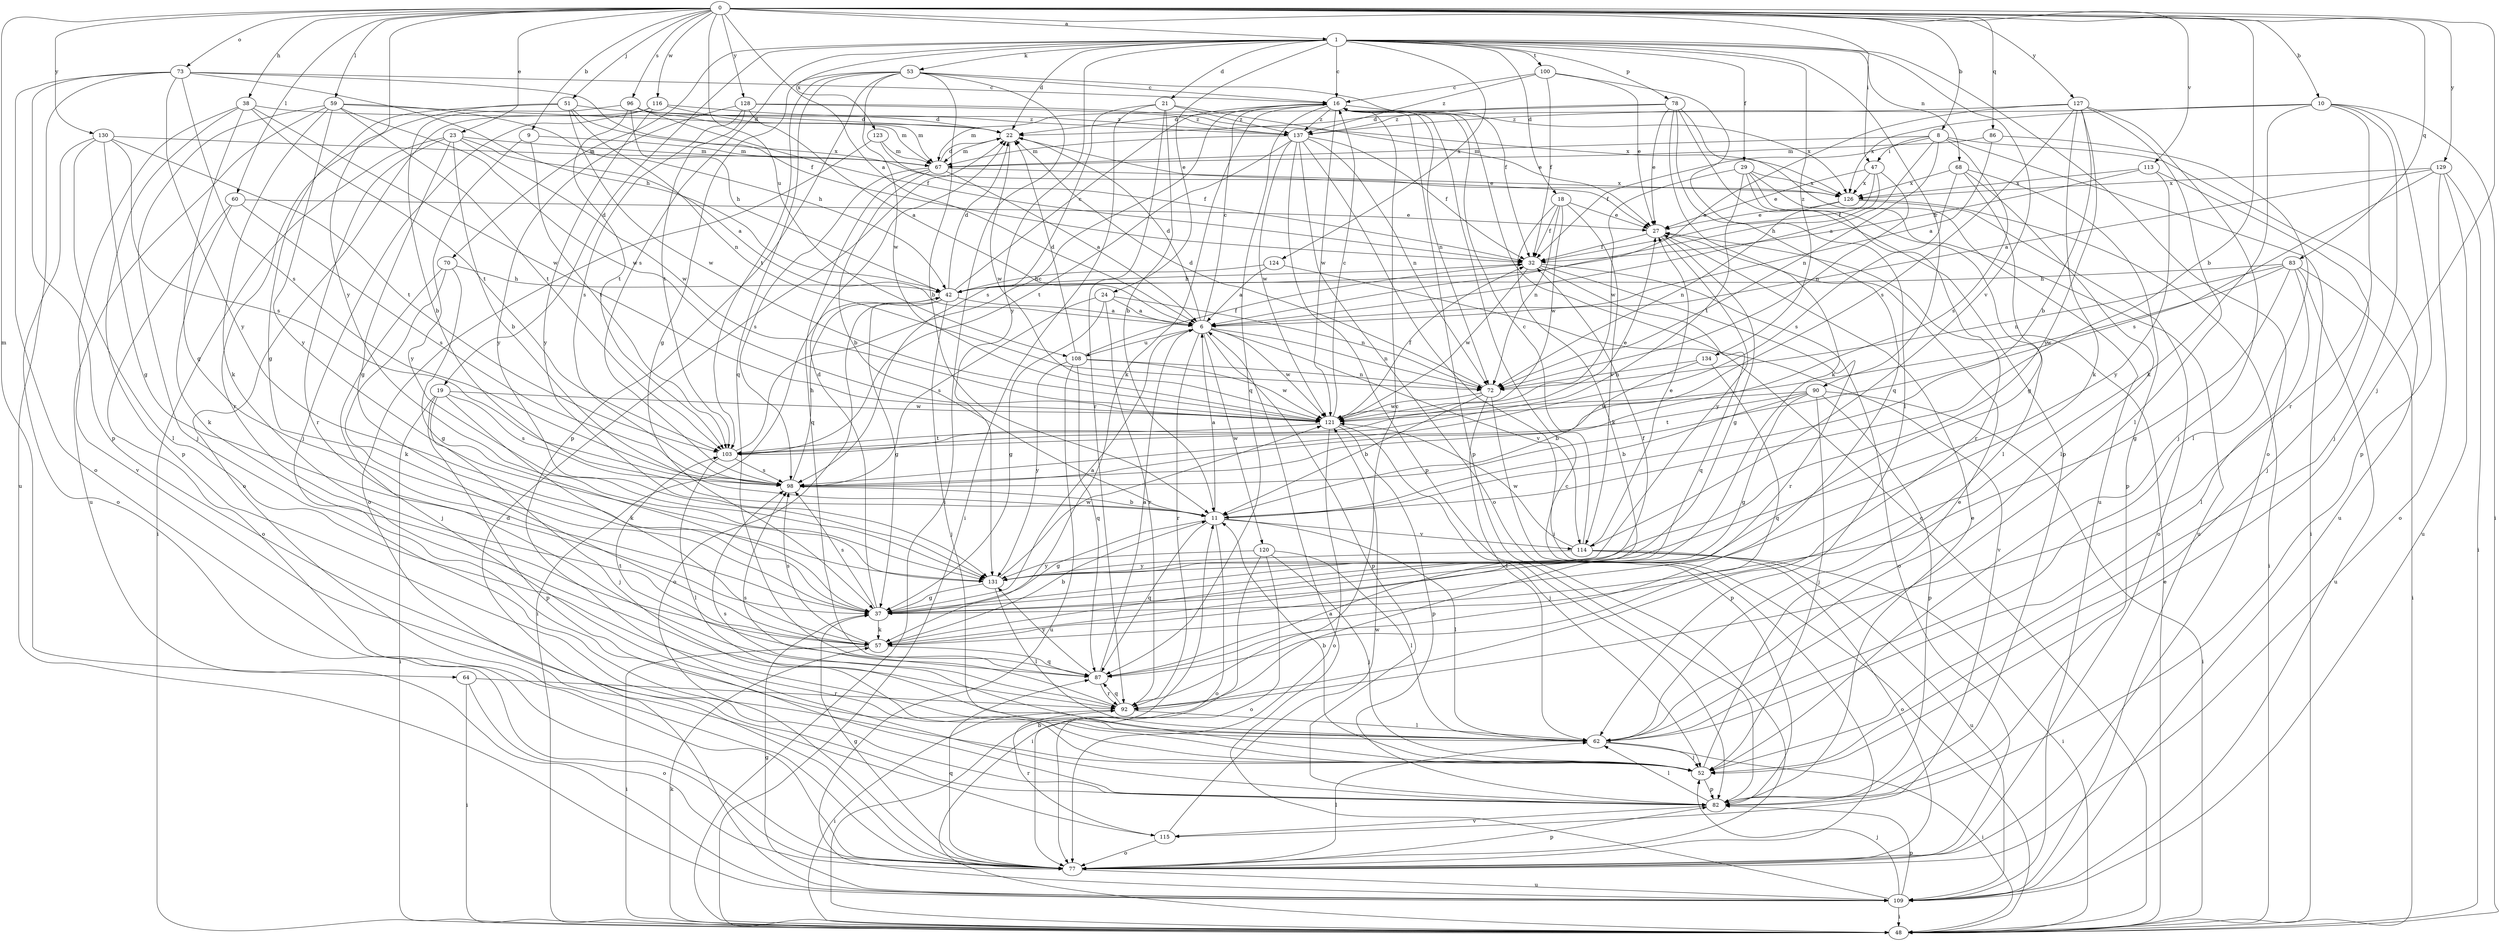 strict digraph  {
0;
1;
6;
8;
9;
10;
11;
16;
18;
19;
21;
22;
23;
24;
27;
29;
32;
37;
38;
42;
47;
48;
51;
52;
53;
57;
59;
60;
62;
64;
67;
68;
70;
72;
73;
77;
78;
82;
83;
86;
87;
90;
92;
96;
98;
100;
103;
108;
109;
113;
114;
115;
116;
120;
121;
123;
124;
126;
127;
128;
129;
130;
131;
134;
137;
0 -> 1  [label=a];
0 -> 6  [label=a];
0 -> 8  [label=b];
0 -> 9  [label=b];
0 -> 10  [label=b];
0 -> 11  [label=b];
0 -> 23  [label=e];
0 -> 38  [label=h];
0 -> 47  [label=i];
0 -> 51  [label=j];
0 -> 52  [label=j];
0 -> 59  [label=l];
0 -> 60  [label=l];
0 -> 64  [label=m];
0 -> 73  [label=o];
0 -> 83  [label=q];
0 -> 86  [label=q];
0 -> 96  [label=s];
0 -> 108  [label=u];
0 -> 113  [label=v];
0 -> 116  [label=w];
0 -> 127  [label=y];
0 -> 128  [label=y];
0 -> 129  [label=y];
0 -> 130  [label=y];
0 -> 131  [label=y];
1 -> 16  [label=c];
1 -> 18  [label=d];
1 -> 19  [label=d];
1 -> 21  [label=d];
1 -> 22  [label=d];
1 -> 24  [label=e];
1 -> 29  [label=f];
1 -> 53  [label=k];
1 -> 68  [label=n];
1 -> 70  [label=n];
1 -> 77  [label=o];
1 -> 78  [label=p];
1 -> 90  [label=r];
1 -> 98  [label=s];
1 -> 100  [label=t];
1 -> 114  [label=v];
1 -> 123  [label=x];
1 -> 124  [label=x];
1 -> 131  [label=y];
1 -> 134  [label=z];
6 -> 16  [label=c];
6 -> 22  [label=d];
6 -> 72  [label=n];
6 -> 82  [label=p];
6 -> 92  [label=r];
6 -> 108  [label=u];
6 -> 114  [label=v];
6 -> 120  [label=w];
6 -> 121  [label=w];
8 -> 6  [label=a];
8 -> 32  [label=f];
8 -> 47  [label=i];
8 -> 48  [label=i];
8 -> 67  [label=m];
8 -> 72  [label=n];
8 -> 98  [label=s];
8 -> 109  [label=u];
9 -> 67  [label=m];
9 -> 103  [label=t];
9 -> 131  [label=y];
10 -> 48  [label=i];
10 -> 52  [label=j];
10 -> 57  [label=k];
10 -> 82  [label=p];
10 -> 92  [label=r];
10 -> 126  [label=x];
10 -> 137  [label=z];
11 -> 6  [label=a];
11 -> 37  [label=g];
11 -> 62  [label=l];
11 -> 77  [label=o];
11 -> 87  [label=q];
11 -> 114  [label=v];
16 -> 22  [label=d];
16 -> 57  [label=k];
16 -> 72  [label=n];
16 -> 82  [label=p];
16 -> 87  [label=q];
16 -> 121  [label=w];
16 -> 126  [label=x];
16 -> 137  [label=z];
18 -> 27  [label=e];
18 -> 32  [label=f];
18 -> 57  [label=k];
18 -> 72  [label=n];
18 -> 114  [label=v];
18 -> 121  [label=w];
19 -> 48  [label=i];
19 -> 52  [label=j];
19 -> 57  [label=k];
19 -> 82  [label=p];
19 -> 98  [label=s];
19 -> 121  [label=w];
21 -> 11  [label=b];
21 -> 27  [label=e];
21 -> 48  [label=i];
21 -> 92  [label=r];
21 -> 98  [label=s];
21 -> 137  [label=z];
22 -> 27  [label=e];
22 -> 67  [label=m];
22 -> 121  [label=w];
23 -> 6  [label=a];
23 -> 11  [label=b];
23 -> 37  [label=g];
23 -> 48  [label=i];
23 -> 67  [label=m];
23 -> 92  [label=r];
23 -> 121  [label=w];
24 -> 6  [label=a];
24 -> 37  [label=g];
24 -> 72  [label=n];
24 -> 92  [label=r];
24 -> 98  [label=s];
27 -> 32  [label=f];
27 -> 37  [label=g];
27 -> 131  [label=y];
29 -> 62  [label=l];
29 -> 92  [label=r];
29 -> 103  [label=t];
29 -> 109  [label=u];
29 -> 121  [label=w];
29 -> 126  [label=x];
32 -> 42  [label=h];
32 -> 77  [label=o];
32 -> 87  [label=q];
32 -> 92  [label=r];
32 -> 121  [label=w];
37 -> 6  [label=a];
37 -> 22  [label=d];
37 -> 32  [label=f];
37 -> 57  [label=k];
37 -> 98  [label=s];
38 -> 37  [label=g];
38 -> 82  [label=p];
38 -> 103  [label=t];
38 -> 115  [label=v];
38 -> 121  [label=w];
38 -> 137  [label=z];
42 -> 6  [label=a];
42 -> 16  [label=c];
42 -> 22  [label=d];
42 -> 37  [label=g];
42 -> 48  [label=i];
42 -> 52  [label=j];
42 -> 77  [label=o];
47 -> 27  [label=e];
47 -> 32  [label=f];
47 -> 42  [label=h];
47 -> 72  [label=n];
47 -> 126  [label=x];
48 -> 11  [label=b];
48 -> 16  [label=c];
48 -> 27  [label=e];
48 -> 57  [label=k];
51 -> 22  [label=d];
51 -> 37  [label=g];
51 -> 72  [label=n];
51 -> 92  [label=r];
51 -> 121  [label=w];
51 -> 126  [label=x];
52 -> 11  [label=b];
52 -> 27  [label=e];
52 -> 82  [label=p];
53 -> 11  [label=b];
53 -> 16  [label=c];
53 -> 32  [label=f];
53 -> 37  [label=g];
53 -> 48  [label=i];
53 -> 82  [label=p];
53 -> 87  [label=q];
53 -> 103  [label=t];
53 -> 121  [label=w];
57 -> 11  [label=b];
57 -> 48  [label=i];
57 -> 87  [label=q];
57 -> 98  [label=s];
59 -> 22  [label=d];
59 -> 42  [label=h];
59 -> 52  [label=j];
59 -> 57  [label=k];
59 -> 103  [label=t];
59 -> 109  [label=u];
59 -> 121  [label=w];
59 -> 131  [label=y];
60 -> 27  [label=e];
60 -> 57  [label=k];
60 -> 77  [label=o];
60 -> 98  [label=s];
62 -> 48  [label=i];
62 -> 52  [label=j];
62 -> 98  [label=s];
64 -> 48  [label=i];
64 -> 77  [label=o];
64 -> 92  [label=r];
67 -> 6  [label=a];
67 -> 11  [label=b];
67 -> 22  [label=d];
67 -> 87  [label=q];
67 -> 98  [label=s];
67 -> 126  [label=x];
68 -> 37  [label=g];
68 -> 62  [label=l];
68 -> 82  [label=p];
68 -> 98  [label=s];
68 -> 126  [label=x];
70 -> 37  [label=g];
70 -> 42  [label=h];
70 -> 52  [label=j];
70 -> 57  [label=k];
72 -> 11  [label=b];
72 -> 22  [label=d];
72 -> 62  [label=l];
72 -> 82  [label=p];
72 -> 121  [label=w];
73 -> 16  [label=c];
73 -> 32  [label=f];
73 -> 42  [label=h];
73 -> 77  [label=o];
73 -> 82  [label=p];
73 -> 98  [label=s];
73 -> 109  [label=u];
73 -> 131  [label=y];
77 -> 16  [label=c];
77 -> 37  [label=g];
77 -> 62  [label=l];
77 -> 82  [label=p];
77 -> 87  [label=q];
77 -> 109  [label=u];
78 -> 27  [label=e];
78 -> 57  [label=k];
78 -> 67  [label=m];
78 -> 82  [label=p];
78 -> 87  [label=q];
78 -> 109  [label=u];
78 -> 137  [label=z];
82 -> 27  [label=e];
82 -> 62  [label=l];
82 -> 115  [label=v];
83 -> 37  [label=g];
83 -> 42  [label=h];
83 -> 48  [label=i];
83 -> 62  [label=l];
83 -> 72  [label=n];
83 -> 109  [label=u];
83 -> 121  [label=w];
86 -> 6  [label=a];
86 -> 62  [label=l];
86 -> 67  [label=m];
87 -> 6  [label=a];
87 -> 92  [label=r];
87 -> 103  [label=t];
87 -> 131  [label=y];
90 -> 11  [label=b];
90 -> 37  [label=g];
90 -> 48  [label=i];
90 -> 52  [label=j];
90 -> 82  [label=p];
90 -> 103  [label=t];
90 -> 121  [label=w];
92 -> 16  [label=c];
92 -> 48  [label=i];
92 -> 62  [label=l];
92 -> 87  [label=q];
92 -> 98  [label=s];
96 -> 11  [label=b];
96 -> 32  [label=f];
96 -> 42  [label=h];
96 -> 67  [label=m];
96 -> 103  [label=t];
96 -> 137  [label=z];
98 -> 11  [label=b];
98 -> 42  [label=h];
100 -> 16  [label=c];
100 -> 27  [label=e];
100 -> 32  [label=f];
100 -> 62  [label=l];
100 -> 137  [label=z];
103 -> 16  [label=c];
103 -> 27  [label=e];
103 -> 62  [label=l];
103 -> 98  [label=s];
108 -> 22  [label=d];
108 -> 32  [label=f];
108 -> 72  [label=n];
108 -> 87  [label=q];
108 -> 109  [label=u];
108 -> 121  [label=w];
108 -> 131  [label=y];
109 -> 6  [label=a];
109 -> 22  [label=d];
109 -> 37  [label=g];
109 -> 48  [label=i];
109 -> 52  [label=j];
109 -> 82  [label=p];
113 -> 32  [label=f];
113 -> 52  [label=j];
113 -> 126  [label=x];
113 -> 131  [label=y];
114 -> 16  [label=c];
114 -> 27  [label=e];
114 -> 48  [label=i];
114 -> 77  [label=o];
114 -> 109  [label=u];
114 -> 121  [label=w];
114 -> 131  [label=y];
115 -> 77  [label=o];
115 -> 92  [label=r];
115 -> 121  [label=w];
116 -> 22  [label=d];
116 -> 52  [label=j];
116 -> 67  [label=m];
116 -> 77  [label=o];
116 -> 131  [label=y];
120 -> 48  [label=i];
120 -> 52  [label=j];
120 -> 62  [label=l];
120 -> 77  [label=o];
120 -> 131  [label=y];
121 -> 16  [label=c];
121 -> 32  [label=f];
121 -> 52  [label=j];
121 -> 77  [label=o];
121 -> 82  [label=p];
121 -> 103  [label=t];
123 -> 32  [label=f];
123 -> 67  [label=m];
123 -> 77  [label=o];
124 -> 6  [label=a];
124 -> 42  [label=h];
124 -> 115  [label=v];
126 -> 27  [label=e];
126 -> 48  [label=i];
126 -> 72  [label=n];
126 -> 77  [label=o];
127 -> 6  [label=a];
127 -> 11  [label=b];
127 -> 22  [label=d];
127 -> 52  [label=j];
127 -> 57  [label=k];
127 -> 62  [label=l];
127 -> 98  [label=s];
127 -> 131  [label=y];
128 -> 6  [label=a];
128 -> 98  [label=s];
128 -> 103  [label=t];
128 -> 126  [label=x];
128 -> 131  [label=y];
128 -> 137  [label=z];
129 -> 6  [label=a];
129 -> 48  [label=i];
129 -> 77  [label=o];
129 -> 98  [label=s];
129 -> 109  [label=u];
129 -> 126  [label=x];
130 -> 37  [label=g];
130 -> 62  [label=l];
130 -> 67  [label=m];
130 -> 77  [label=o];
130 -> 98  [label=s];
130 -> 103  [label=t];
131 -> 37  [label=g];
131 -> 62  [label=l];
131 -> 121  [label=w];
134 -> 11  [label=b];
134 -> 72  [label=n];
134 -> 87  [label=q];
137 -> 32  [label=f];
137 -> 48  [label=i];
137 -> 67  [label=m];
137 -> 72  [label=n];
137 -> 77  [label=o];
137 -> 82  [label=p];
137 -> 103  [label=t];
137 -> 121  [label=w];
}
